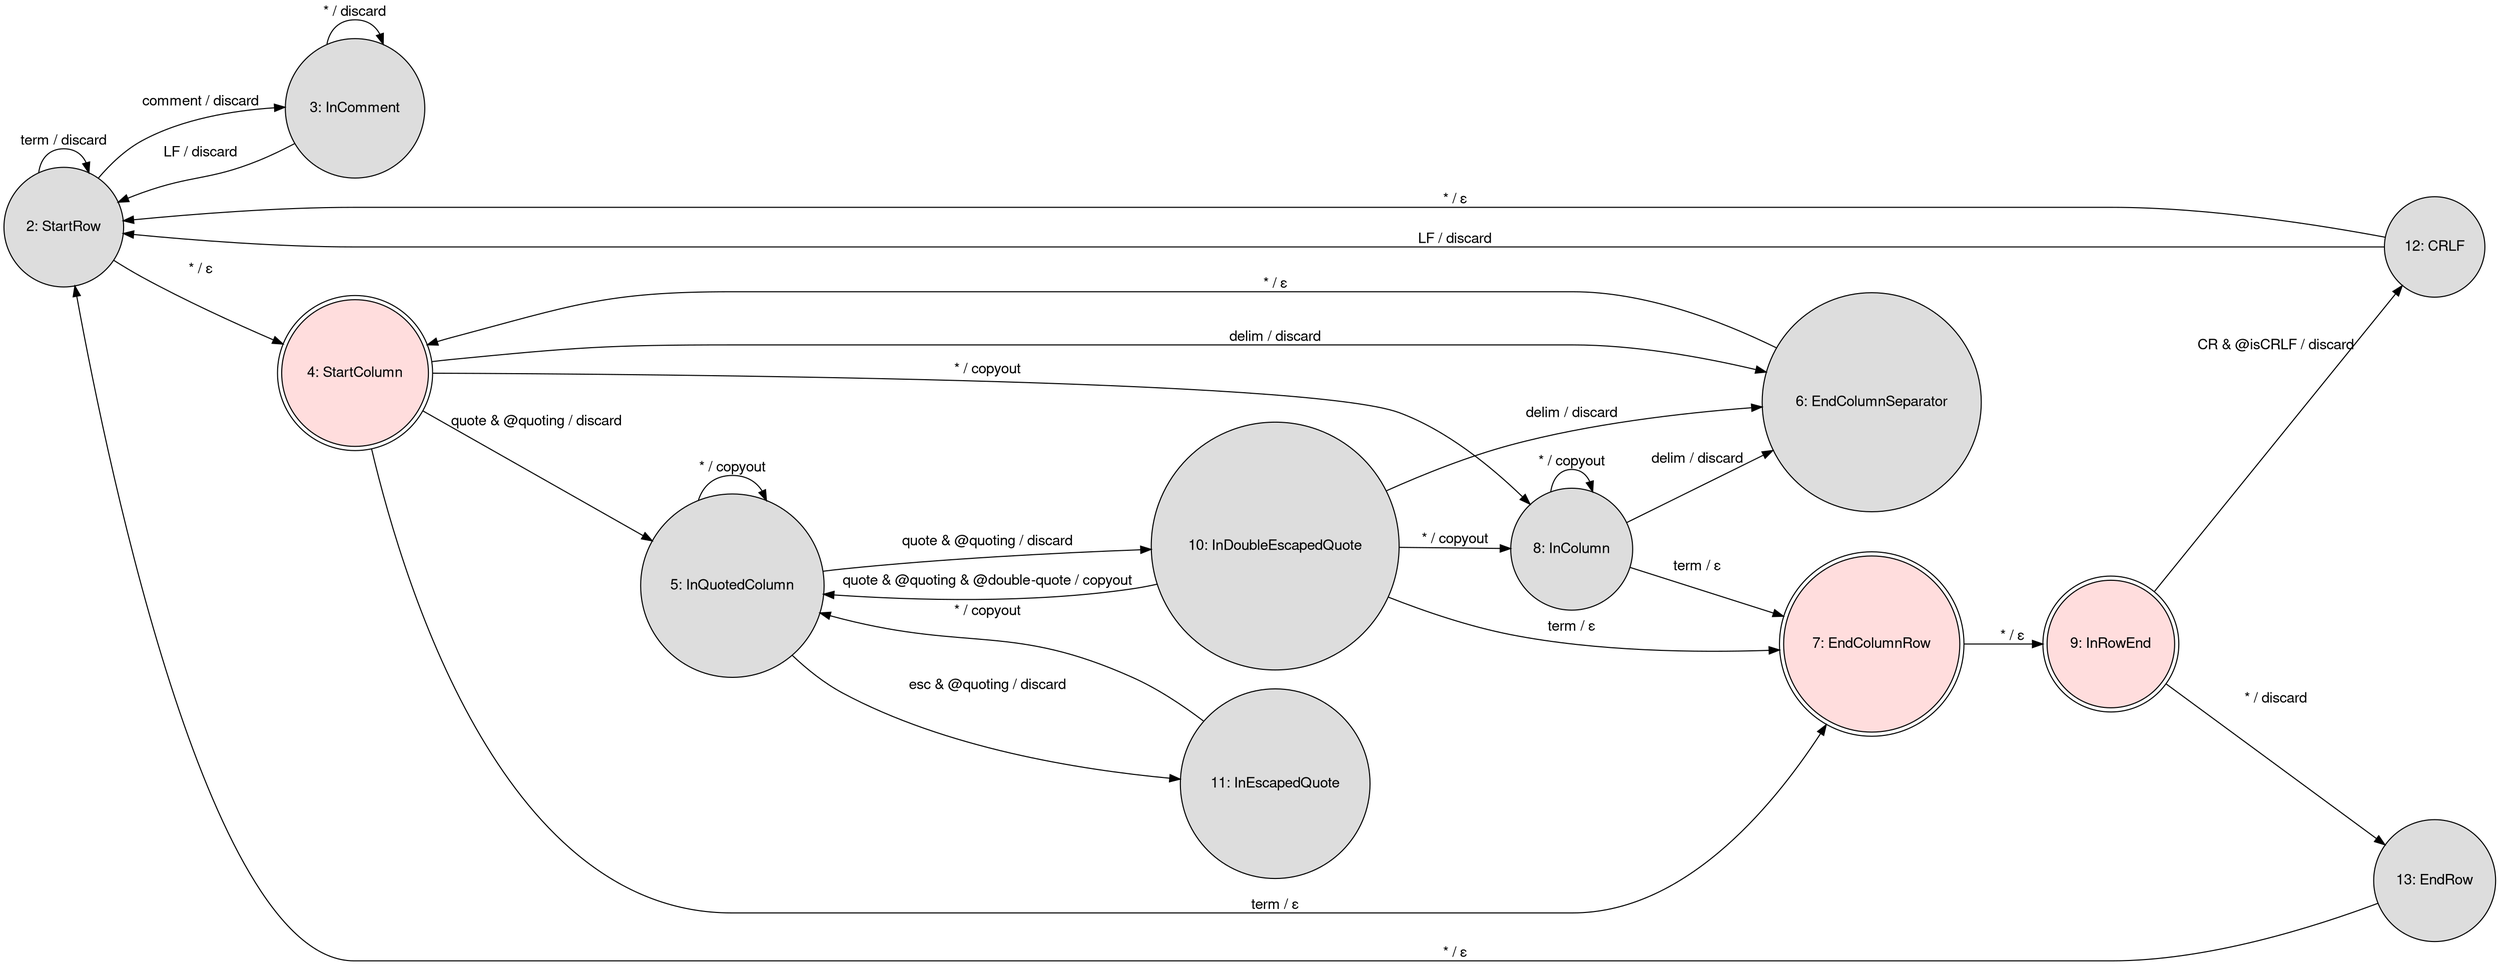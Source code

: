 digraph finite_state_machine {
  fontname="Helvetica,Arial,sans-serif"
  node [fontname="Helvetica,Arial,sans-serif"]
  edge [fontname="Helvetica,Arial,sans-serif"]
  rankdir=LR;
  node [shape = circle, style=filled, fillcolor="#dddddd"];

  2  [label="2: StartRow"];
  3  [label="3: InComment"];
  4  [label="4: StartColumn", shape=doublecircle, fillcolor="#ffdddd"];
  8  [label="8: InColumn"];
  5  [label="5: InQuotedColumn"];
  11 [label="11: InEscapedQuote"];
  10 [label="10: InDoubleEscapedQuote"];
  6  [label="6: EndColumnSeparator"];
  7  [label="7: EndColumnRow", shape=doublecircle, fillcolor="#ffdddd"];
  9  [label="9: InRowEnd", shape=doublecircle, fillcolor="#ffdddd"];
  12 [label="12: CRLF"];
  13 [label="13: EndRow"];

  2  -> 2  [label="term / discard"];
  2  -> 3  [label="comment / discard"];
  2  -> 4  [label="* / ε"];

  3  -> 2  [label="LF / discard"];
  3  -> 3  [label="* / discard"];

  4  -> 5  [label="quote & @quoting / discard"];
  4  -> 6  [label="delim / discard"];
  4  -> 7  [label="term / ε"]
  4  -> 8  [label="* / copyout"];

  5  -> 5  [label="* / copyout"];
  5  -> 10 [label="quote & @quoting / discard"];
  5  -> 11 [label="esc & @quoting / discard"];

  6  -> 4  [label="* / ε"];

  7  -> 9  [label="* / ε"];

  8  -> 6  [label="delim / discard"];
  8  -> 7  [label="term / ε"]
  8  -> 8  [label="* / copyout"];

  9  -> 12 [label="CR & @isCRLF / discard"];
  9  -> 13 [label="* / discard"];

  10 -> 5  [label="quote & @quoting & @double-quote / copyout"];
  10 -> 6  [label="delim / discard"];
  10 -> 7  [label="term / ε"]
  10 -> 8  [label="* / copyout"];

  11 -> 5  [label="* / copyout"];

  12 -> 2  [label="* / ε"];
  12 -> 2  [label="LF / discard"];

  13 -> 2  [label="* / ε"];

}
